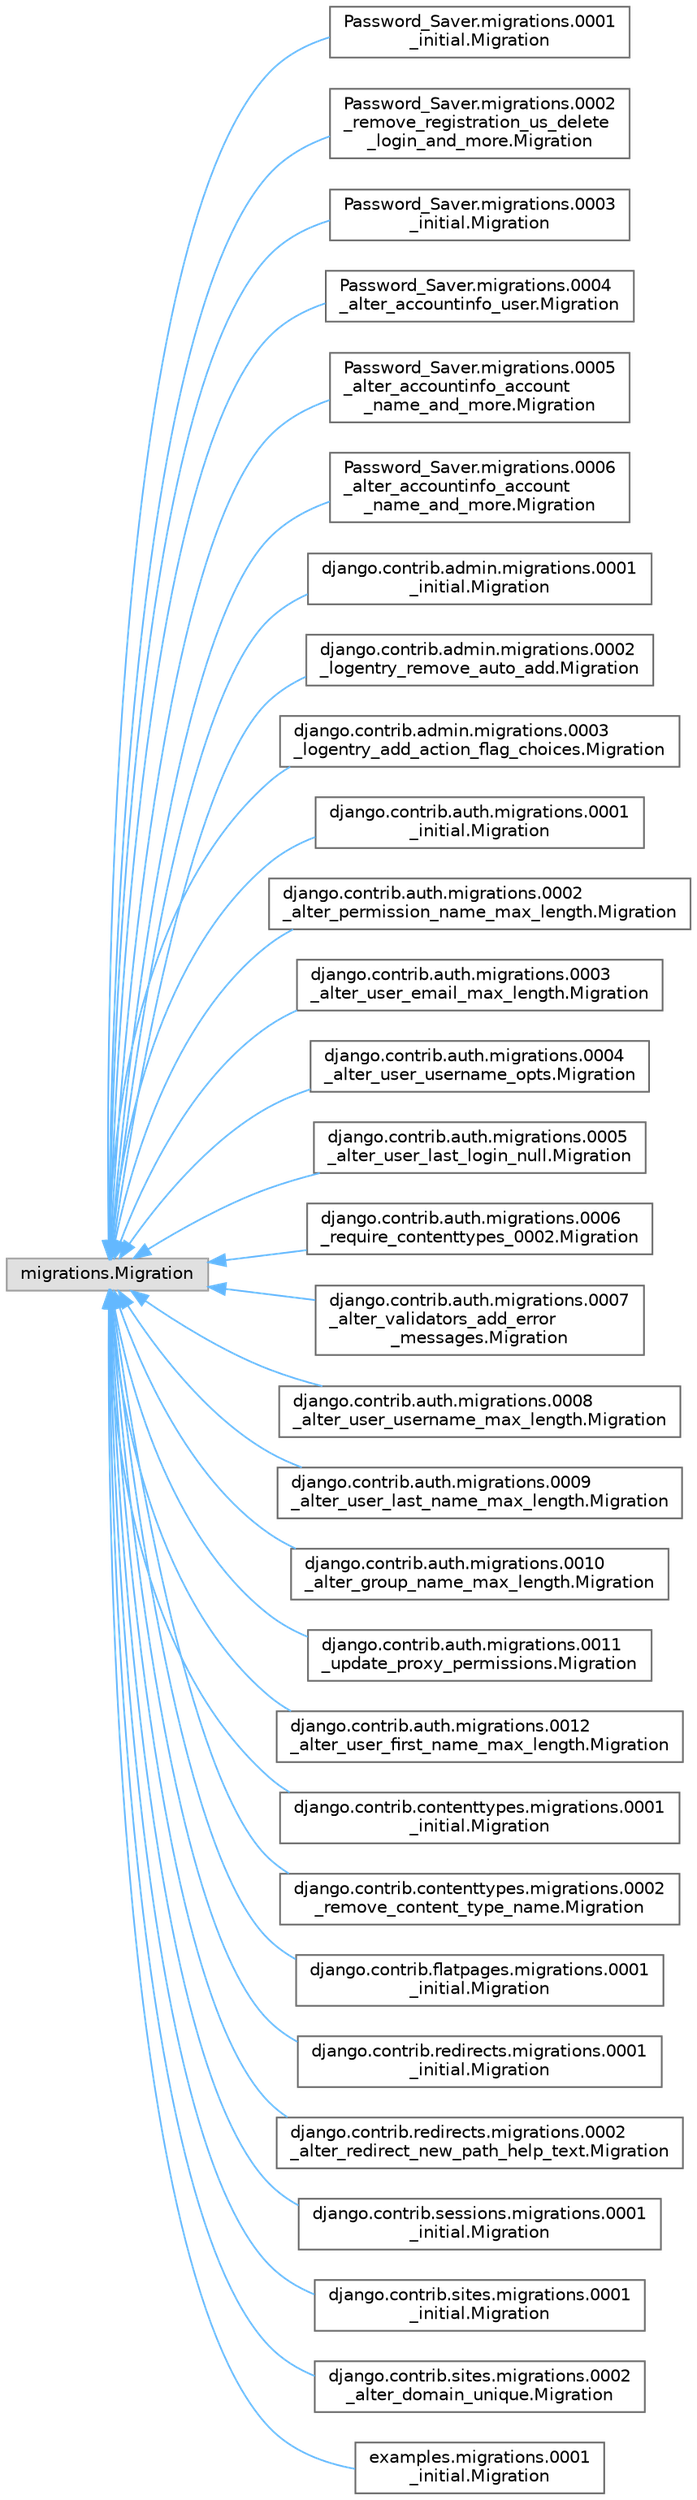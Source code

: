 digraph "Graphical Class Hierarchy"
{
 // LATEX_PDF_SIZE
  bgcolor="transparent";
  edge [fontname=Helvetica,fontsize=10,labelfontname=Helvetica,labelfontsize=10];
  node [fontname=Helvetica,fontsize=10,shape=box,height=0.2,width=0.4];
  rankdir="LR";
  Node0 [id="Node000000",label="migrations.Migration",height=0.2,width=0.4,color="grey60", fillcolor="#E0E0E0", style="filled",tooltip=" "];
  Node0 -> Node1 [id="edge1992_Node000000_Node000001",dir="back",color="steelblue1",style="solid",tooltip=" "];
  Node1 [id="Node000001",label="Password_Saver.migrations.0001\l_initial.Migration",height=0.2,width=0.4,color="grey40", fillcolor="white", style="filled",URL="$class_password___saver_1_1migrations_1_10001__initial_1_1_migration.html",tooltip=" "];
  Node0 -> Node2 [id="edge1993_Node000000_Node000002",dir="back",color="steelblue1",style="solid",tooltip=" "];
  Node2 [id="Node000002",label="Password_Saver.migrations.0002\l_remove_registration_us_delete\l_login_and_more.Migration",height=0.2,width=0.4,color="grey40", fillcolor="white", style="filled",URL="$class_password___saver_1_1migrations_1_10002__remove__registration__us__delete__login__and__more_1_1_migration.html",tooltip=" "];
  Node0 -> Node3 [id="edge1994_Node000000_Node000003",dir="back",color="steelblue1",style="solid",tooltip=" "];
  Node3 [id="Node000003",label="Password_Saver.migrations.0003\l_initial.Migration",height=0.2,width=0.4,color="grey40", fillcolor="white", style="filled",URL="$class_password___saver_1_1migrations_1_10003__initial_1_1_migration.html",tooltip=" "];
  Node0 -> Node4 [id="edge1995_Node000000_Node000004",dir="back",color="steelblue1",style="solid",tooltip=" "];
  Node4 [id="Node000004",label="Password_Saver.migrations.0004\l_alter_accountinfo_user.Migration",height=0.2,width=0.4,color="grey40", fillcolor="white", style="filled",URL="$class_password___saver_1_1migrations_1_10004__alter__accountinfo__user_1_1_migration.html",tooltip=" "];
  Node0 -> Node5 [id="edge1996_Node000000_Node000005",dir="back",color="steelblue1",style="solid",tooltip=" "];
  Node5 [id="Node000005",label="Password_Saver.migrations.0005\l_alter_accountinfo_account\l_name_and_more.Migration",height=0.2,width=0.4,color="grey40", fillcolor="white", style="filled",URL="$class_password___saver_1_1migrations_1_10005__alter__accountinfo__account__name__and__more_1_1_migration.html",tooltip=" "];
  Node0 -> Node6 [id="edge1997_Node000000_Node000006",dir="back",color="steelblue1",style="solid",tooltip=" "];
  Node6 [id="Node000006",label="Password_Saver.migrations.0006\l_alter_accountinfo_account\l_name_and_more.Migration",height=0.2,width=0.4,color="grey40", fillcolor="white", style="filled",URL="$class_password___saver_1_1migrations_1_10006__alter__accountinfo__account__name__and__more_1_1_migration.html",tooltip=" "];
  Node0 -> Node7 [id="edge1998_Node000000_Node000007",dir="back",color="steelblue1",style="solid",tooltip=" "];
  Node7 [id="Node000007",label="django.contrib.admin.migrations.0001\l_initial.Migration",height=0.2,width=0.4,color="grey40", fillcolor="white", style="filled",URL="$classdjango_1_1contrib_1_1admin_1_1migrations_1_10001__initial_1_1_migration.html",tooltip=" "];
  Node0 -> Node8 [id="edge1999_Node000000_Node000008",dir="back",color="steelblue1",style="solid",tooltip=" "];
  Node8 [id="Node000008",label="django.contrib.admin.migrations.0002\l_logentry_remove_auto_add.Migration",height=0.2,width=0.4,color="grey40", fillcolor="white", style="filled",URL="$classdjango_1_1contrib_1_1admin_1_1migrations_1_10002__logentry__remove__auto__add_1_1_migration.html",tooltip=" "];
  Node0 -> Node9 [id="edge2000_Node000000_Node000009",dir="back",color="steelblue1",style="solid",tooltip=" "];
  Node9 [id="Node000009",label="django.contrib.admin.migrations.0003\l_logentry_add_action_flag_choices.Migration",height=0.2,width=0.4,color="grey40", fillcolor="white", style="filled",URL="$classdjango_1_1contrib_1_1admin_1_1migrations_1_10003__logentry__add__action__flag__choices_1_1_migration.html",tooltip=" "];
  Node0 -> Node10 [id="edge2001_Node000000_Node000010",dir="back",color="steelblue1",style="solid",tooltip=" "];
  Node10 [id="Node000010",label="django.contrib.auth.migrations.0001\l_initial.Migration",height=0.2,width=0.4,color="grey40", fillcolor="white", style="filled",URL="$classdjango_1_1contrib_1_1auth_1_1migrations_1_10001__initial_1_1_migration.html",tooltip=" "];
  Node0 -> Node11 [id="edge2002_Node000000_Node000011",dir="back",color="steelblue1",style="solid",tooltip=" "];
  Node11 [id="Node000011",label="django.contrib.auth.migrations.0002\l_alter_permission_name_max_length.Migration",height=0.2,width=0.4,color="grey40", fillcolor="white", style="filled",URL="$classdjango_1_1contrib_1_1auth_1_1migrations_1_10002__alter__permission__name__max__length_1_1_migration.html",tooltip=" "];
  Node0 -> Node12 [id="edge2003_Node000000_Node000012",dir="back",color="steelblue1",style="solid",tooltip=" "];
  Node12 [id="Node000012",label="django.contrib.auth.migrations.0003\l_alter_user_email_max_length.Migration",height=0.2,width=0.4,color="grey40", fillcolor="white", style="filled",URL="$classdjango_1_1contrib_1_1auth_1_1migrations_1_10003__alter__user__email__max__length_1_1_migration.html",tooltip=" "];
  Node0 -> Node13 [id="edge2004_Node000000_Node000013",dir="back",color="steelblue1",style="solid",tooltip=" "];
  Node13 [id="Node000013",label="django.contrib.auth.migrations.0004\l_alter_user_username_opts.Migration",height=0.2,width=0.4,color="grey40", fillcolor="white", style="filled",URL="$classdjango_1_1contrib_1_1auth_1_1migrations_1_10004__alter__user__username__opts_1_1_migration.html",tooltip=" "];
  Node0 -> Node14 [id="edge2005_Node000000_Node000014",dir="back",color="steelblue1",style="solid",tooltip=" "];
  Node14 [id="Node000014",label="django.contrib.auth.migrations.0005\l_alter_user_last_login_null.Migration",height=0.2,width=0.4,color="grey40", fillcolor="white", style="filled",URL="$classdjango_1_1contrib_1_1auth_1_1migrations_1_10005__alter__user__last__login__null_1_1_migration.html",tooltip=" "];
  Node0 -> Node15 [id="edge2006_Node000000_Node000015",dir="back",color="steelblue1",style="solid",tooltip=" "];
  Node15 [id="Node000015",label="django.contrib.auth.migrations.0006\l_require_contenttypes_0002.Migration",height=0.2,width=0.4,color="grey40", fillcolor="white", style="filled",URL="$classdjango_1_1contrib_1_1auth_1_1migrations_1_10006__require__contenttypes__0002_1_1_migration.html",tooltip=" "];
  Node0 -> Node16 [id="edge2007_Node000000_Node000016",dir="back",color="steelblue1",style="solid",tooltip=" "];
  Node16 [id="Node000016",label="django.contrib.auth.migrations.0007\l_alter_validators_add_error\l_messages.Migration",height=0.2,width=0.4,color="grey40", fillcolor="white", style="filled",URL="$classdjango_1_1contrib_1_1auth_1_1migrations_1_10007__alter__validators__add__error__messages_1_1_migration.html",tooltip=" "];
  Node0 -> Node17 [id="edge2008_Node000000_Node000017",dir="back",color="steelblue1",style="solid",tooltip=" "];
  Node17 [id="Node000017",label="django.contrib.auth.migrations.0008\l_alter_user_username_max_length.Migration",height=0.2,width=0.4,color="grey40", fillcolor="white", style="filled",URL="$classdjango_1_1contrib_1_1auth_1_1migrations_1_10008__alter__user__username__max__length_1_1_migration.html",tooltip=" "];
  Node0 -> Node18 [id="edge2009_Node000000_Node000018",dir="back",color="steelblue1",style="solid",tooltip=" "];
  Node18 [id="Node000018",label="django.contrib.auth.migrations.0009\l_alter_user_last_name_max_length.Migration",height=0.2,width=0.4,color="grey40", fillcolor="white", style="filled",URL="$classdjango_1_1contrib_1_1auth_1_1migrations_1_10009__alter__user__last__name__max__length_1_1_migration.html",tooltip=" "];
  Node0 -> Node19 [id="edge2010_Node000000_Node000019",dir="back",color="steelblue1",style="solid",tooltip=" "];
  Node19 [id="Node000019",label="django.contrib.auth.migrations.0010\l_alter_group_name_max_length.Migration",height=0.2,width=0.4,color="grey40", fillcolor="white", style="filled",URL="$classdjango_1_1contrib_1_1auth_1_1migrations_1_10010__alter__group__name__max__length_1_1_migration.html",tooltip=" "];
  Node0 -> Node20 [id="edge2011_Node000000_Node000020",dir="back",color="steelblue1",style="solid",tooltip=" "];
  Node20 [id="Node000020",label="django.contrib.auth.migrations.0011\l_update_proxy_permissions.Migration",height=0.2,width=0.4,color="grey40", fillcolor="white", style="filled",URL="$classdjango_1_1contrib_1_1auth_1_1migrations_1_10011__update__proxy__permissions_1_1_migration.html",tooltip=" "];
  Node0 -> Node21 [id="edge2012_Node000000_Node000021",dir="back",color="steelblue1",style="solid",tooltip=" "];
  Node21 [id="Node000021",label="django.contrib.auth.migrations.0012\l_alter_user_first_name_max_length.Migration",height=0.2,width=0.4,color="grey40", fillcolor="white", style="filled",URL="$classdjango_1_1contrib_1_1auth_1_1migrations_1_10012__alter__user__first__name__max__length_1_1_migration.html",tooltip=" "];
  Node0 -> Node22 [id="edge2013_Node000000_Node000022",dir="back",color="steelblue1",style="solid",tooltip=" "];
  Node22 [id="Node000022",label="django.contrib.contenttypes.migrations.0001\l_initial.Migration",height=0.2,width=0.4,color="grey40", fillcolor="white", style="filled",URL="$classdjango_1_1contrib_1_1contenttypes_1_1migrations_1_10001__initial_1_1_migration.html",tooltip=" "];
  Node0 -> Node23 [id="edge2014_Node000000_Node000023",dir="back",color="steelblue1",style="solid",tooltip=" "];
  Node23 [id="Node000023",label="django.contrib.contenttypes.migrations.0002\l_remove_content_type_name.Migration",height=0.2,width=0.4,color="grey40", fillcolor="white", style="filled",URL="$classdjango_1_1contrib_1_1contenttypes_1_1migrations_1_10002__remove__content__type__name_1_1_migration.html",tooltip=" "];
  Node0 -> Node24 [id="edge2015_Node000000_Node000024",dir="back",color="steelblue1",style="solid",tooltip=" "];
  Node24 [id="Node000024",label="django.contrib.flatpages.migrations.0001\l_initial.Migration",height=0.2,width=0.4,color="grey40", fillcolor="white", style="filled",URL="$classdjango_1_1contrib_1_1flatpages_1_1migrations_1_10001__initial_1_1_migration.html",tooltip=" "];
  Node0 -> Node25 [id="edge2016_Node000000_Node000025",dir="back",color="steelblue1",style="solid",tooltip=" "];
  Node25 [id="Node000025",label="django.contrib.redirects.migrations.0001\l_initial.Migration",height=0.2,width=0.4,color="grey40", fillcolor="white", style="filled",URL="$classdjango_1_1contrib_1_1redirects_1_1migrations_1_10001__initial_1_1_migration.html",tooltip=" "];
  Node0 -> Node26 [id="edge2017_Node000000_Node000026",dir="back",color="steelblue1",style="solid",tooltip=" "];
  Node26 [id="Node000026",label="django.contrib.redirects.migrations.0002\l_alter_redirect_new_path_help_text.Migration",height=0.2,width=0.4,color="grey40", fillcolor="white", style="filled",URL="$classdjango_1_1contrib_1_1redirects_1_1migrations_1_10002__alter__redirect__new__path__help__text_1_1_migration.html",tooltip=" "];
  Node0 -> Node27 [id="edge2018_Node000000_Node000027",dir="back",color="steelblue1",style="solid",tooltip=" "];
  Node27 [id="Node000027",label="django.contrib.sessions.migrations.0001\l_initial.Migration",height=0.2,width=0.4,color="grey40", fillcolor="white", style="filled",URL="$classdjango_1_1contrib_1_1sessions_1_1migrations_1_10001__initial_1_1_migration.html",tooltip=" "];
  Node0 -> Node28 [id="edge2019_Node000000_Node000028",dir="back",color="steelblue1",style="solid",tooltip=" "];
  Node28 [id="Node000028",label="django.contrib.sites.migrations.0001\l_initial.Migration",height=0.2,width=0.4,color="grey40", fillcolor="white", style="filled",URL="$classdjango_1_1contrib_1_1sites_1_1migrations_1_10001__initial_1_1_migration.html",tooltip=" "];
  Node0 -> Node29 [id="edge2020_Node000000_Node000029",dir="back",color="steelblue1",style="solid",tooltip=" "];
  Node29 [id="Node000029",label="django.contrib.sites.migrations.0002\l_alter_domain_unique.Migration",height=0.2,width=0.4,color="grey40", fillcolor="white", style="filled",URL="$classdjango_1_1contrib_1_1sites_1_1migrations_1_10002__alter__domain__unique_1_1_migration.html",tooltip=" "];
  Node0 -> Node30 [id="edge2021_Node000000_Node000030",dir="back",color="steelblue1",style="solid",tooltip=" "];
  Node30 [id="Node000030",label="examples.migrations.0001\l_initial.Migration",height=0.2,width=0.4,color="grey40", fillcolor="white", style="filled",URL="$classexamples_1_1migrations_1_10001__initial_1_1_migration.html",tooltip=" "];
}

